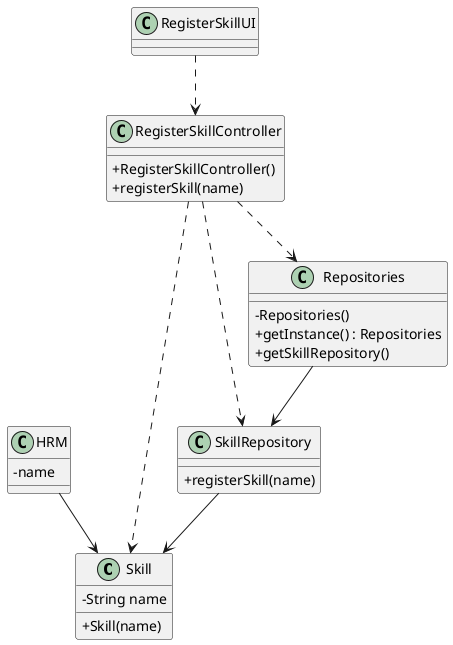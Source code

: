 @startuml
skinparam packageStyle rectangle
skinparam shadowing false
skinparam linetype polyline

skinparam classAttributeIconSize 0

'left to right direction

class Skill {
    - String name

    + Skill(name)
}

class HRM {
    - name
}

class SkillRepository {
    + registerSkill(name)
}

class Repositories {
    - Repositories()
    + getInstance() : Repositories
    + getSkillRepository()
}

class RegisterSkillController {
    + RegisterSkillController()
    + registerSkill(name)
}

class RegisterSkillUI {
}

RegisterSkillUI ..> RegisterSkillController
RegisterSkillController ..> Repositories
RegisterSkillController ..> SkillRepository
RegisterSkillController ..> Skill
Repositories --> SkillRepository
HRM --> Skill
SkillRepository --> Skill



@enduml